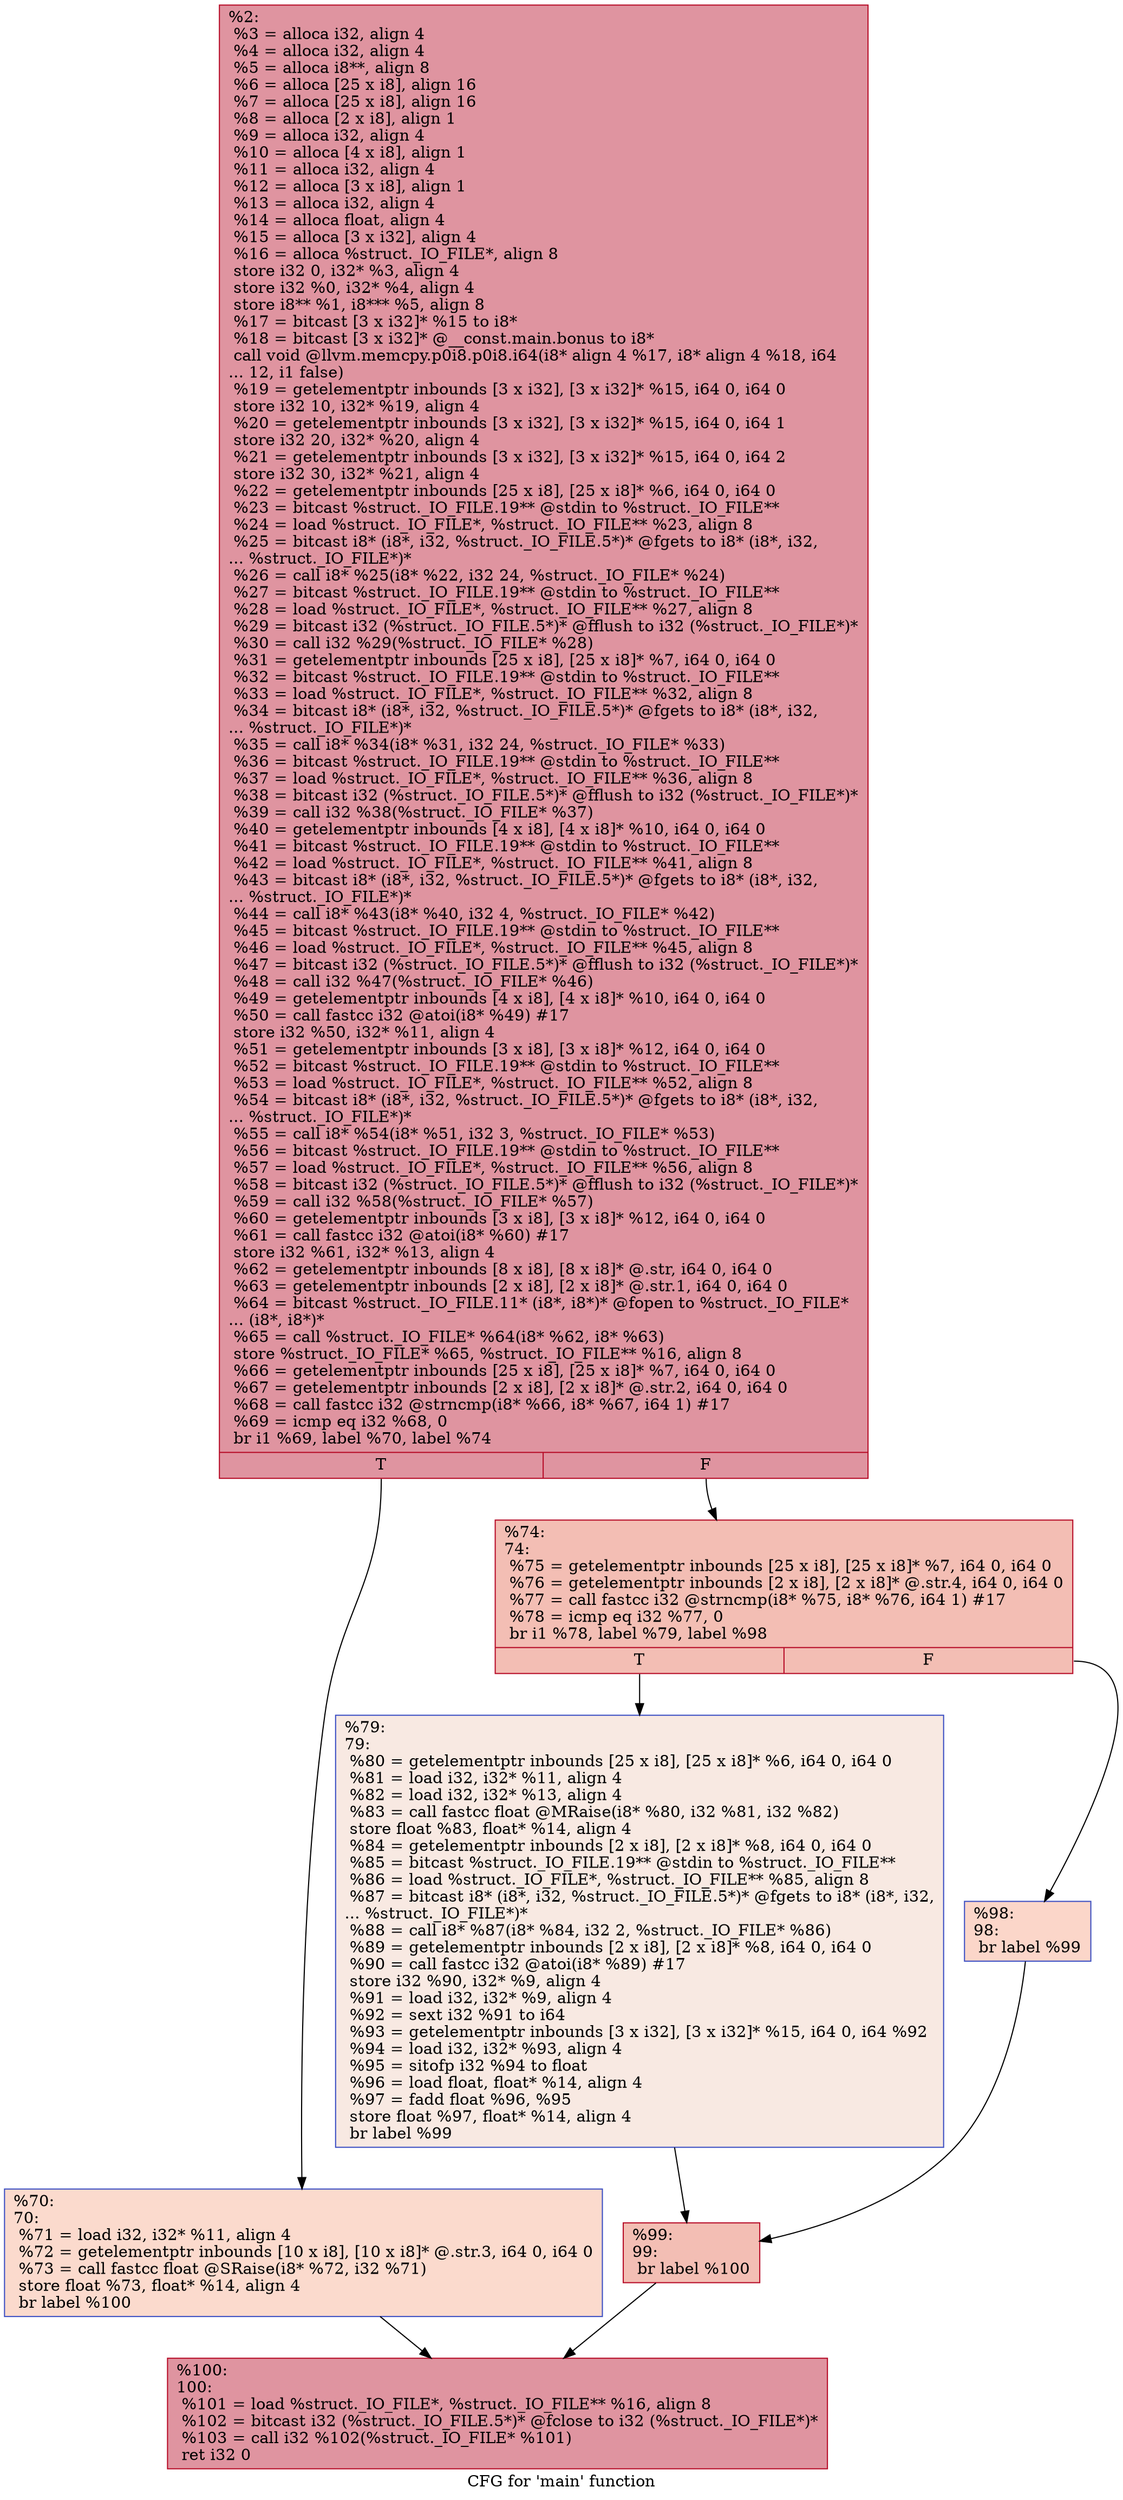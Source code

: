 digraph "CFG for 'main' function" {
	label="CFG for 'main' function";

	Node0x120e880 [shape=record,color="#b70d28ff", style=filled, fillcolor="#b70d2870",label="{%2:\l  %3 = alloca i32, align 4\l  %4 = alloca i32, align 4\l  %5 = alloca i8**, align 8\l  %6 = alloca [25 x i8], align 16\l  %7 = alloca [25 x i8], align 16\l  %8 = alloca [2 x i8], align 1\l  %9 = alloca i32, align 4\l  %10 = alloca [4 x i8], align 1\l  %11 = alloca i32, align 4\l  %12 = alloca [3 x i8], align 1\l  %13 = alloca i32, align 4\l  %14 = alloca float, align 4\l  %15 = alloca [3 x i32], align 4\l  %16 = alloca %struct._IO_FILE*, align 8\l  store i32 0, i32* %3, align 4\l  store i32 %0, i32* %4, align 4\l  store i8** %1, i8*** %5, align 8\l  %17 = bitcast [3 x i32]* %15 to i8*\l  %18 = bitcast [3 x i32]* @__const.main.bonus to i8*\l  call void @llvm.memcpy.p0i8.p0i8.i64(i8* align 4 %17, i8* align 4 %18, i64\l... 12, i1 false)\l  %19 = getelementptr inbounds [3 x i32], [3 x i32]* %15, i64 0, i64 0\l  store i32 10, i32* %19, align 4\l  %20 = getelementptr inbounds [3 x i32], [3 x i32]* %15, i64 0, i64 1\l  store i32 20, i32* %20, align 4\l  %21 = getelementptr inbounds [3 x i32], [3 x i32]* %15, i64 0, i64 2\l  store i32 30, i32* %21, align 4\l  %22 = getelementptr inbounds [25 x i8], [25 x i8]* %6, i64 0, i64 0\l  %23 = bitcast %struct._IO_FILE.19** @stdin to %struct._IO_FILE**\l  %24 = load %struct._IO_FILE*, %struct._IO_FILE** %23, align 8\l  %25 = bitcast i8* (i8*, i32, %struct._IO_FILE.5*)* @fgets to i8* (i8*, i32,\l... %struct._IO_FILE*)*\l  %26 = call i8* %25(i8* %22, i32 24, %struct._IO_FILE* %24)\l  %27 = bitcast %struct._IO_FILE.19** @stdin to %struct._IO_FILE**\l  %28 = load %struct._IO_FILE*, %struct._IO_FILE** %27, align 8\l  %29 = bitcast i32 (%struct._IO_FILE.5*)* @fflush to i32 (%struct._IO_FILE*)*\l  %30 = call i32 %29(%struct._IO_FILE* %28)\l  %31 = getelementptr inbounds [25 x i8], [25 x i8]* %7, i64 0, i64 0\l  %32 = bitcast %struct._IO_FILE.19** @stdin to %struct._IO_FILE**\l  %33 = load %struct._IO_FILE*, %struct._IO_FILE** %32, align 8\l  %34 = bitcast i8* (i8*, i32, %struct._IO_FILE.5*)* @fgets to i8* (i8*, i32,\l... %struct._IO_FILE*)*\l  %35 = call i8* %34(i8* %31, i32 24, %struct._IO_FILE* %33)\l  %36 = bitcast %struct._IO_FILE.19** @stdin to %struct._IO_FILE**\l  %37 = load %struct._IO_FILE*, %struct._IO_FILE** %36, align 8\l  %38 = bitcast i32 (%struct._IO_FILE.5*)* @fflush to i32 (%struct._IO_FILE*)*\l  %39 = call i32 %38(%struct._IO_FILE* %37)\l  %40 = getelementptr inbounds [4 x i8], [4 x i8]* %10, i64 0, i64 0\l  %41 = bitcast %struct._IO_FILE.19** @stdin to %struct._IO_FILE**\l  %42 = load %struct._IO_FILE*, %struct._IO_FILE** %41, align 8\l  %43 = bitcast i8* (i8*, i32, %struct._IO_FILE.5*)* @fgets to i8* (i8*, i32,\l... %struct._IO_FILE*)*\l  %44 = call i8* %43(i8* %40, i32 4, %struct._IO_FILE* %42)\l  %45 = bitcast %struct._IO_FILE.19** @stdin to %struct._IO_FILE**\l  %46 = load %struct._IO_FILE*, %struct._IO_FILE** %45, align 8\l  %47 = bitcast i32 (%struct._IO_FILE.5*)* @fflush to i32 (%struct._IO_FILE*)*\l  %48 = call i32 %47(%struct._IO_FILE* %46)\l  %49 = getelementptr inbounds [4 x i8], [4 x i8]* %10, i64 0, i64 0\l  %50 = call fastcc i32 @atoi(i8* %49) #17\l  store i32 %50, i32* %11, align 4\l  %51 = getelementptr inbounds [3 x i8], [3 x i8]* %12, i64 0, i64 0\l  %52 = bitcast %struct._IO_FILE.19** @stdin to %struct._IO_FILE**\l  %53 = load %struct._IO_FILE*, %struct._IO_FILE** %52, align 8\l  %54 = bitcast i8* (i8*, i32, %struct._IO_FILE.5*)* @fgets to i8* (i8*, i32,\l... %struct._IO_FILE*)*\l  %55 = call i8* %54(i8* %51, i32 3, %struct._IO_FILE* %53)\l  %56 = bitcast %struct._IO_FILE.19** @stdin to %struct._IO_FILE**\l  %57 = load %struct._IO_FILE*, %struct._IO_FILE** %56, align 8\l  %58 = bitcast i32 (%struct._IO_FILE.5*)* @fflush to i32 (%struct._IO_FILE*)*\l  %59 = call i32 %58(%struct._IO_FILE* %57)\l  %60 = getelementptr inbounds [3 x i8], [3 x i8]* %12, i64 0, i64 0\l  %61 = call fastcc i32 @atoi(i8* %60) #17\l  store i32 %61, i32* %13, align 4\l  %62 = getelementptr inbounds [8 x i8], [8 x i8]* @.str, i64 0, i64 0\l  %63 = getelementptr inbounds [2 x i8], [2 x i8]* @.str.1, i64 0, i64 0\l  %64 = bitcast %struct._IO_FILE.11* (i8*, i8*)* @fopen to %struct._IO_FILE*\l... (i8*, i8*)*\l  %65 = call %struct._IO_FILE* %64(i8* %62, i8* %63)\l  store %struct._IO_FILE* %65, %struct._IO_FILE** %16, align 8\l  %66 = getelementptr inbounds [25 x i8], [25 x i8]* %7, i64 0, i64 0\l  %67 = getelementptr inbounds [2 x i8], [2 x i8]* @.str.2, i64 0, i64 0\l  %68 = call fastcc i32 @strncmp(i8* %66, i8* %67, i64 1) #17\l  %69 = icmp eq i32 %68, 0\l  br i1 %69, label %70, label %74\l|{<s0>T|<s1>F}}"];
	Node0x120e880:s0 -> Node0x1229420;
	Node0x120e880:s1 -> Node0x1229b00;
	Node0x1229420 [shape=record,color="#3d50c3ff", style=filled, fillcolor="#f7ac8e70",label="{%70:\l70:                                               \l  %71 = load i32, i32* %11, align 4\l  %72 = getelementptr inbounds [10 x i8], [10 x i8]* @.str.3, i64 0, i64 0\l  %73 = call fastcc float @SRaise(i8* %72, i32 %71)\l  store float %73, float* %14, align 4\l  br label %100\l}"];
	Node0x1229420 -> Node0x1229c40;
	Node0x1229b00 [shape=record,color="#b70d28ff", style=filled, fillcolor="#e36c5570",label="{%74:\l74:                                               \l  %75 = getelementptr inbounds [25 x i8], [25 x i8]* %7, i64 0, i64 0\l  %76 = getelementptr inbounds [2 x i8], [2 x i8]* @.str.4, i64 0, i64 0\l  %77 = call fastcc i32 @strncmp(i8* %75, i8* %76, i64 1) #17\l  %78 = icmp eq i32 %77, 0\l  br i1 %78, label %79, label %98\l|{<s0>T|<s1>F}}"];
	Node0x1229b00:s0 -> Node0x1229b50;
	Node0x1229b00:s1 -> Node0x1229ba0;
	Node0x1229b50 [shape=record,color="#3d50c3ff", style=filled, fillcolor="#efcebd70",label="{%79:\l79:                                               \l  %80 = getelementptr inbounds [25 x i8], [25 x i8]* %6, i64 0, i64 0\l  %81 = load i32, i32* %11, align 4\l  %82 = load i32, i32* %13, align 4\l  %83 = call fastcc float @MRaise(i8* %80, i32 %81, i32 %82)\l  store float %83, float* %14, align 4\l  %84 = getelementptr inbounds [2 x i8], [2 x i8]* %8, i64 0, i64 0\l  %85 = bitcast %struct._IO_FILE.19** @stdin to %struct._IO_FILE**\l  %86 = load %struct._IO_FILE*, %struct._IO_FILE** %85, align 8\l  %87 = bitcast i8* (i8*, i32, %struct._IO_FILE.5*)* @fgets to i8* (i8*, i32,\l... %struct._IO_FILE*)*\l  %88 = call i8* %87(i8* %84, i32 2, %struct._IO_FILE* %86)\l  %89 = getelementptr inbounds [2 x i8], [2 x i8]* %8, i64 0, i64 0\l  %90 = call fastcc i32 @atoi(i8* %89) #17\l  store i32 %90, i32* %9, align 4\l  %91 = load i32, i32* %9, align 4\l  %92 = sext i32 %91 to i64\l  %93 = getelementptr inbounds [3 x i32], [3 x i32]* %15, i64 0, i64 %92\l  %94 = load i32, i32* %93, align 4\l  %95 = sitofp i32 %94 to float\l  %96 = load float, float* %14, align 4\l  %97 = fadd float %96, %95\l  store float %97, float* %14, align 4\l  br label %99\l}"];
	Node0x1229b50 -> Node0x1229bf0;
	Node0x1229ba0 [shape=record,color="#3d50c3ff", style=filled, fillcolor="#f6a38570",label="{%98:\l98:                                               \l  br label %99\l}"];
	Node0x1229ba0 -> Node0x1229bf0;
	Node0x1229bf0 [shape=record,color="#b70d28ff", style=filled, fillcolor="#e36c5570",label="{%99:\l99:                                               \l  br label %100\l}"];
	Node0x1229bf0 -> Node0x1229c40;
	Node0x1229c40 [shape=record,color="#b70d28ff", style=filled, fillcolor="#b70d2870",label="{%100:\l100:                                              \l  %101 = load %struct._IO_FILE*, %struct._IO_FILE** %16, align 8\l  %102 = bitcast i32 (%struct._IO_FILE.5*)* @fclose to i32 (%struct._IO_FILE*)*\l  %103 = call i32 %102(%struct._IO_FILE* %101)\l  ret i32 0\l}"];
}
